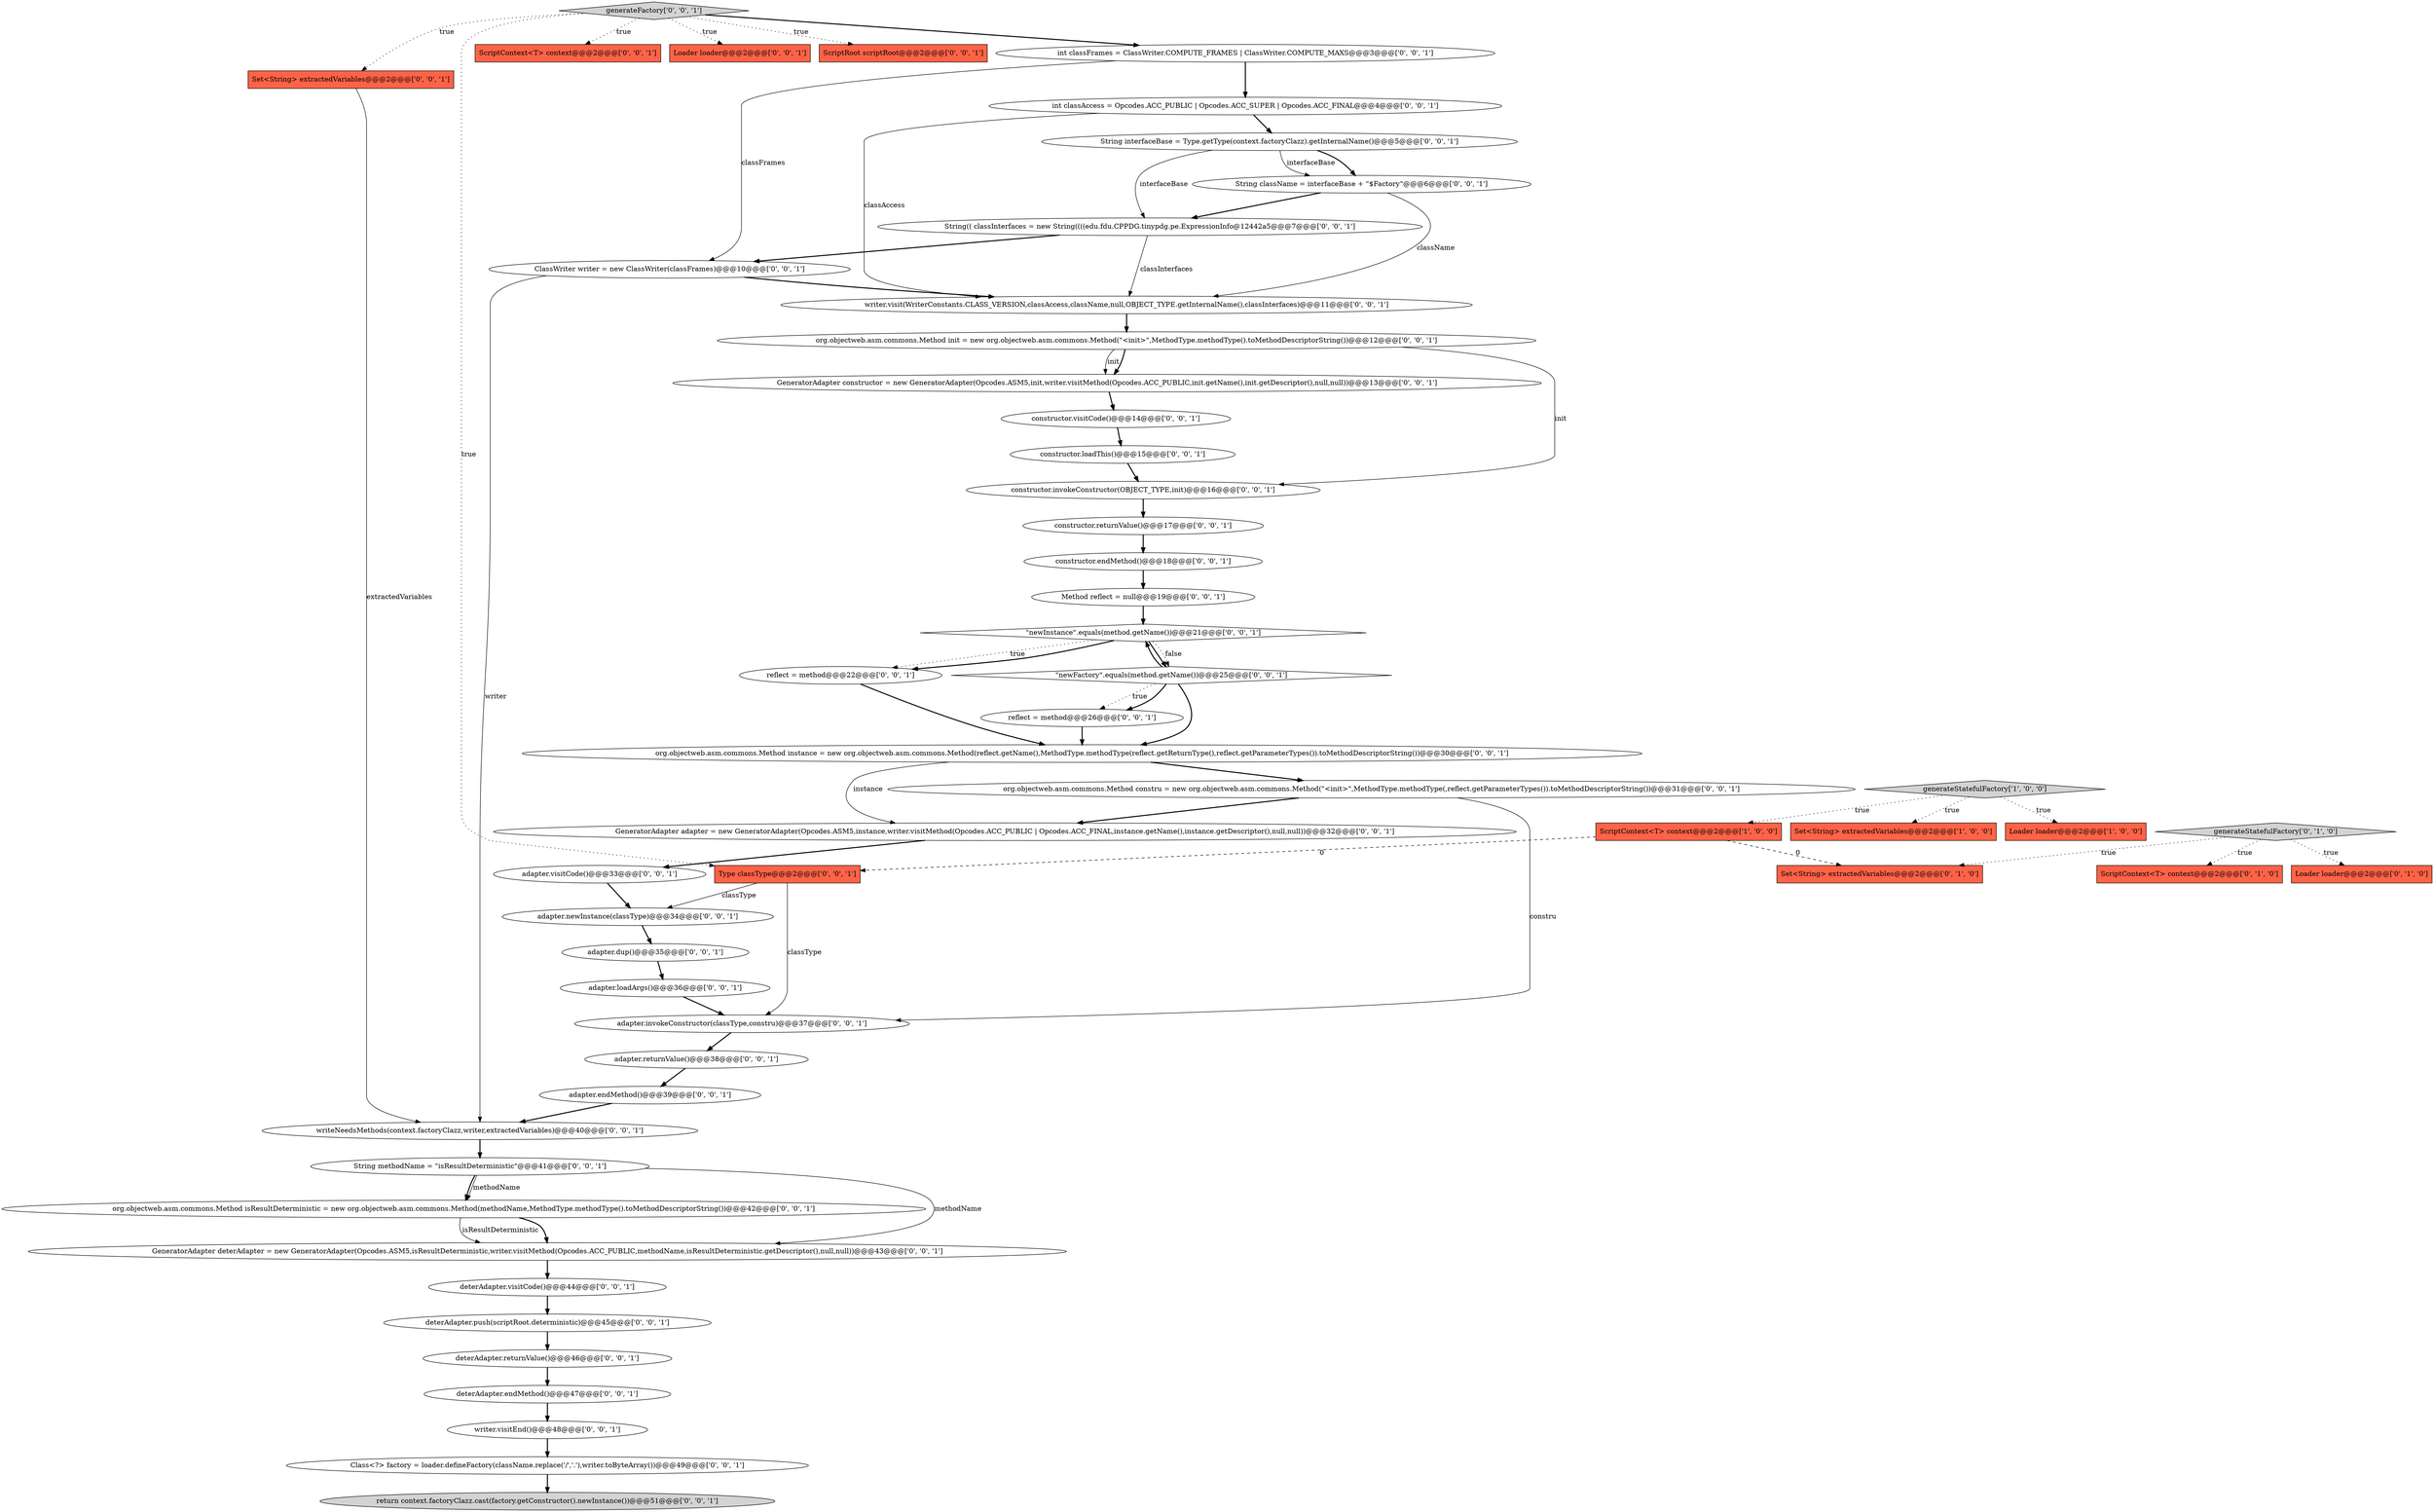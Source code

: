 digraph {
44 [style = filled, label = "Type classType@@@2@@@['0', '0', '1']", fillcolor = tomato, shape = box image = "AAA0AAABBB3BBB"];
15 [style = filled, label = "String methodName = \"isResultDeterministic\"@@@41@@@['0', '0', '1']", fillcolor = white, shape = ellipse image = "AAA0AAABBB3BBB"];
42 [style = filled, label = "reflect = method@@@22@@@['0', '0', '1']", fillcolor = white, shape = ellipse image = "AAA0AAABBB3BBB"];
29 [style = filled, label = "org.objectweb.asm.commons.Method isResultDeterministic = new org.objectweb.asm.commons.Method(methodName,MethodType.methodType().toMethodDescriptorString())@@@42@@@['0', '0', '1']", fillcolor = white, shape = ellipse image = "AAA0AAABBB3BBB"];
40 [style = filled, label = "ClassWriter writer = new ClassWriter(classFrames)@@@10@@@['0', '0', '1']", fillcolor = white, shape = ellipse image = "AAA0AAABBB3BBB"];
45 [style = filled, label = "writer.visit(WriterConstants.CLASS_VERSION,classAccess,className,null,OBJECT_TYPE.getInternalName(),classInterfaces)@@@11@@@['0', '0', '1']", fillcolor = white, shape = ellipse image = "AAA0AAABBB3BBB"];
46 [style = filled, label = "adapter.invokeConstructor(classType,constru)@@@37@@@['0', '0', '1']", fillcolor = white, shape = ellipse image = "AAA0AAABBB3BBB"];
21 [style = filled, label = "constructor.endMethod()@@@18@@@['0', '0', '1']", fillcolor = white, shape = ellipse image = "AAA0AAABBB3BBB"];
51 [style = filled, label = "adapter.endMethod()@@@39@@@['0', '0', '1']", fillcolor = white, shape = ellipse image = "AAA0AAABBB3BBB"];
0 [style = filled, label = "Set<String> extractedVariables@@@2@@@['1', '0', '0']", fillcolor = tomato, shape = box image = "AAA0AAABBB1BBB"];
49 [style = filled, label = "constructor.invokeConstructor(OBJECT_TYPE,init)@@@16@@@['0', '0', '1']", fillcolor = white, shape = ellipse image = "AAA0AAABBB3BBB"];
12 [style = filled, label = "String(( classInterfaces = new String((((edu.fdu.CPPDG.tinypdg.pe.ExpressionInfo@12442a5@@@7@@@['0', '0', '1']", fillcolor = white, shape = ellipse image = "AAA0AAABBB3BBB"];
28 [style = filled, label = "org.objectweb.asm.commons.Method instance = new org.objectweb.asm.commons.Method(reflect.getName(),MethodType.methodType(reflect.getReturnType(),reflect.getParameterTypes()).toMethodDescriptorString())@@@30@@@['0', '0', '1']", fillcolor = white, shape = ellipse image = "AAA0AAABBB3BBB"];
30 [style = filled, label = "deterAdapter.returnValue()@@@46@@@['0', '0', '1']", fillcolor = white, shape = ellipse image = "AAA0AAABBB3BBB"];
34 [style = filled, label = "constructor.visitCode()@@@14@@@['0', '0', '1']", fillcolor = white, shape = ellipse image = "AAA0AAABBB3BBB"];
53 [style = filled, label = "adapter.loadArgs()@@@36@@@['0', '0', '1']", fillcolor = white, shape = ellipse image = "AAA0AAABBB3BBB"];
36 [style = filled, label = "Method reflect = null@@@19@@@['0', '0', '1']", fillcolor = white, shape = ellipse image = "AAA0AAABBB3BBB"];
9 [style = filled, label = "writer.visitEnd()@@@48@@@['0', '0', '1']", fillcolor = white, shape = ellipse image = "AAA0AAABBB3BBB"];
41 [style = filled, label = "GeneratorAdapter adapter = new GeneratorAdapter(Opcodes.ASM5,instance,writer.visitMethod(Opcodes.ACC_PUBLIC | Opcodes.ACC_FINAL,instance.getName(),instance.getDescriptor(),null,null))@@@32@@@['0', '0', '1']", fillcolor = white, shape = ellipse image = "AAA0AAABBB3BBB"];
3 [style = filled, label = "generateStatefulFactory['1', '0', '0']", fillcolor = lightgray, shape = diamond image = "AAA0AAABBB1BBB"];
32 [style = filled, label = "Set<String> extractedVariables@@@2@@@['0', '0', '1']", fillcolor = tomato, shape = box image = "AAA0AAABBB3BBB"];
43 [style = filled, label = "constructor.loadThis()@@@15@@@['0', '0', '1']", fillcolor = white, shape = ellipse image = "AAA0AAABBB3BBB"];
5 [style = filled, label = "ScriptContext<T> context@@@2@@@['0', '1', '0']", fillcolor = tomato, shape = box image = "AAA0AAABBB2BBB"];
26 [style = filled, label = "org.objectweb.asm.commons.Method init = new org.objectweb.asm.commons.Method(\"<init>\",MethodType.methodType().toMethodDescriptorString())@@@12@@@['0', '0', '1']", fillcolor = white, shape = ellipse image = "AAA0AAABBB3BBB"];
38 [style = filled, label = "ScriptContext<T> context@@@2@@@['0', '0', '1']", fillcolor = tomato, shape = box image = "AAA0AAABBB3BBB"];
11 [style = filled, label = "String className = interfaceBase + \"$Factory\"@@@6@@@['0', '0', '1']", fillcolor = white, shape = ellipse image = "AAA0AAABBB3BBB"];
24 [style = filled, label = "int classAccess = Opcodes.ACC_PUBLIC | Opcodes.ACC_SUPER | Opcodes.ACC_FINAL@@@4@@@['0', '0', '1']", fillcolor = white, shape = ellipse image = "AAA0AAABBB3BBB"];
6 [style = filled, label = "Set<String> extractedVariables@@@2@@@['0', '1', '0']", fillcolor = tomato, shape = box image = "AAA1AAABBB2BBB"];
22 [style = filled, label = "deterAdapter.visitCode()@@@44@@@['0', '0', '1']", fillcolor = white, shape = ellipse image = "AAA0AAABBB3BBB"];
19 [style = filled, label = "deterAdapter.endMethod()@@@47@@@['0', '0', '1']", fillcolor = white, shape = ellipse image = "AAA0AAABBB3BBB"];
48 [style = filled, label = "GeneratorAdapter constructor = new GeneratorAdapter(Opcodes.ASM5,init,writer.visitMethod(Opcodes.ACC_PUBLIC,init.getName(),init.getDescriptor(),null,null))@@@13@@@['0', '0', '1']", fillcolor = white, shape = ellipse image = "AAA0AAABBB3BBB"];
13 [style = filled, label = "Loader loader@@@2@@@['0', '0', '1']", fillcolor = tomato, shape = box image = "AAA0AAABBB3BBB"];
25 [style = filled, label = "Class<?> factory = loader.defineFactory(className.replace('/','.'),writer.toByteArray())@@@49@@@['0', '0', '1']", fillcolor = white, shape = ellipse image = "AAA0AAABBB3BBB"];
20 [style = filled, label = "\"newFactory\".equals(method.getName())@@@25@@@['0', '0', '1']", fillcolor = white, shape = diamond image = "AAA0AAABBB3BBB"];
27 [style = filled, label = "adapter.visitCode()@@@33@@@['0', '0', '1']", fillcolor = white, shape = ellipse image = "AAA0AAABBB3BBB"];
47 [style = filled, label = "adapter.returnValue()@@@38@@@['0', '0', '1']", fillcolor = white, shape = ellipse image = "AAA0AAABBB3BBB"];
39 [style = filled, label = "String interfaceBase = Type.getType(context.factoryClazz).getInternalName()@@@5@@@['0', '0', '1']", fillcolor = white, shape = ellipse image = "AAA0AAABBB3BBB"];
8 [style = filled, label = "return context.factoryClazz.cast(factory.getConstructor().newInstance())@@@51@@@['0', '0', '1']", fillcolor = lightgray, shape = ellipse image = "AAA0AAABBB3BBB"];
14 [style = filled, label = "reflect = method@@@26@@@['0', '0', '1']", fillcolor = white, shape = ellipse image = "AAA0AAABBB3BBB"];
1 [style = filled, label = "Loader loader@@@2@@@['1', '0', '0']", fillcolor = tomato, shape = box image = "AAA0AAABBB1BBB"];
2 [style = filled, label = "ScriptContext<T> context@@@2@@@['1', '0', '0']", fillcolor = tomato, shape = box image = "AAA1AAABBB1BBB"];
31 [style = filled, label = "ScriptRoot scriptRoot@@@2@@@['0', '0', '1']", fillcolor = tomato, shape = box image = "AAA0AAABBB3BBB"];
16 [style = filled, label = "org.objectweb.asm.commons.Method constru = new org.objectweb.asm.commons.Method(\"<init>\",MethodType.methodType(,reflect.getParameterTypes()).toMethodDescriptorString())@@@31@@@['0', '0', '1']", fillcolor = white, shape = ellipse image = "AAA0AAABBB3BBB"];
52 [style = filled, label = "int classFrames = ClassWriter.COMPUTE_FRAMES | ClassWriter.COMPUTE_MAXS@@@3@@@['0', '0', '1']", fillcolor = white, shape = ellipse image = "AAA0AAABBB3BBB"];
7 [style = filled, label = "generateStatefulFactory['0', '1', '0']", fillcolor = lightgray, shape = diamond image = "AAA0AAABBB2BBB"];
37 [style = filled, label = "adapter.dup()@@@35@@@['0', '0', '1']", fillcolor = white, shape = ellipse image = "AAA0AAABBB3BBB"];
50 [style = filled, label = "adapter.newInstance(classType)@@@34@@@['0', '0', '1']", fillcolor = white, shape = ellipse image = "AAA0AAABBB3BBB"];
33 [style = filled, label = "deterAdapter.push(scriptRoot.deterministic)@@@45@@@['0', '0', '1']", fillcolor = white, shape = ellipse image = "AAA0AAABBB3BBB"];
10 [style = filled, label = "\"newInstance\".equals(method.getName())@@@21@@@['0', '0', '1']", fillcolor = white, shape = diamond image = "AAA0AAABBB3BBB"];
17 [style = filled, label = "writeNeedsMethods(context.factoryClazz,writer,extractedVariables)@@@40@@@['0', '0', '1']", fillcolor = white, shape = ellipse image = "AAA0AAABBB3BBB"];
23 [style = filled, label = "generateFactory['0', '0', '1']", fillcolor = lightgray, shape = diamond image = "AAA0AAABBB3BBB"];
35 [style = filled, label = "constructor.returnValue()@@@17@@@['0', '0', '1']", fillcolor = white, shape = ellipse image = "AAA0AAABBB3BBB"];
4 [style = filled, label = "Loader loader@@@2@@@['0', '1', '0']", fillcolor = tomato, shape = box image = "AAA0AAABBB2BBB"];
18 [style = filled, label = "GeneratorAdapter deterAdapter = new GeneratorAdapter(Opcodes.ASM5,isResultDeterministic,writer.visitMethod(Opcodes.ACC_PUBLIC,methodName,isResultDeterministic.getDescriptor(),null,null))@@@43@@@['0', '0', '1']", fillcolor = white, shape = ellipse image = "AAA0AAABBB3BBB"];
7->6 [style = dotted, label="true"];
22->33 [style = bold, label=""];
26->48 [style = solid, label="init"];
10->20 [style = bold, label=""];
41->27 [style = bold, label=""];
11->45 [style = solid, label="className"];
49->35 [style = bold, label=""];
50->37 [style = bold, label=""];
12->45 [style = solid, label="classInterfaces"];
20->28 [style = bold, label=""];
10->20 [style = dotted, label="false"];
20->14 [style = dotted, label="true"];
24->39 [style = bold, label=""];
15->29 [style = solid, label="methodName"];
14->28 [style = bold, label=""];
11->12 [style = bold, label=""];
20->14 [style = bold, label=""];
46->47 [style = bold, label=""];
39->11 [style = bold, label=""];
28->16 [style = bold, label=""];
35->21 [style = bold, label=""];
29->18 [style = bold, label=""];
32->17 [style = solid, label="extractedVariables"];
7->5 [style = dotted, label="true"];
20->10 [style = bold, label=""];
23->32 [style = dotted, label="true"];
52->24 [style = bold, label=""];
16->41 [style = bold, label=""];
44->46 [style = solid, label="classType"];
23->38 [style = dotted, label="true"];
10->42 [style = dotted, label="true"];
39->12 [style = solid, label="interfaceBase"];
12->40 [style = bold, label=""];
37->53 [style = bold, label=""];
53->46 [style = bold, label=""];
23->44 [style = dotted, label="true"];
18->22 [style = bold, label=""];
16->46 [style = solid, label="constru"];
52->40 [style = solid, label="classFrames"];
21->36 [style = bold, label=""];
10->42 [style = bold, label=""];
30->19 [style = bold, label=""];
19->9 [style = bold, label=""];
23->52 [style = bold, label=""];
39->11 [style = solid, label="interfaceBase"];
9->25 [style = bold, label=""];
44->50 [style = solid, label="classType"];
23->13 [style = dotted, label="true"];
7->4 [style = dotted, label="true"];
27->50 [style = bold, label=""];
15->18 [style = solid, label="methodName"];
3->0 [style = dotted, label="true"];
47->51 [style = bold, label=""];
51->17 [style = bold, label=""];
17->15 [style = bold, label=""];
33->30 [style = bold, label=""];
28->41 [style = solid, label="instance"];
2->6 [style = dashed, label="0"];
43->49 [style = bold, label=""];
25->8 [style = bold, label=""];
45->26 [style = bold, label=""];
40->45 [style = bold, label=""];
2->44 [style = dashed, label="0"];
42->28 [style = bold, label=""];
40->17 [style = solid, label="writer"];
34->43 [style = bold, label=""];
26->48 [style = bold, label=""];
23->31 [style = dotted, label="true"];
48->34 [style = bold, label=""];
3->1 [style = dotted, label="true"];
26->49 [style = solid, label="init"];
15->29 [style = bold, label=""];
29->18 [style = solid, label="isResultDeterministic"];
3->2 [style = dotted, label="true"];
36->10 [style = bold, label=""];
24->45 [style = solid, label="classAccess"];
}

